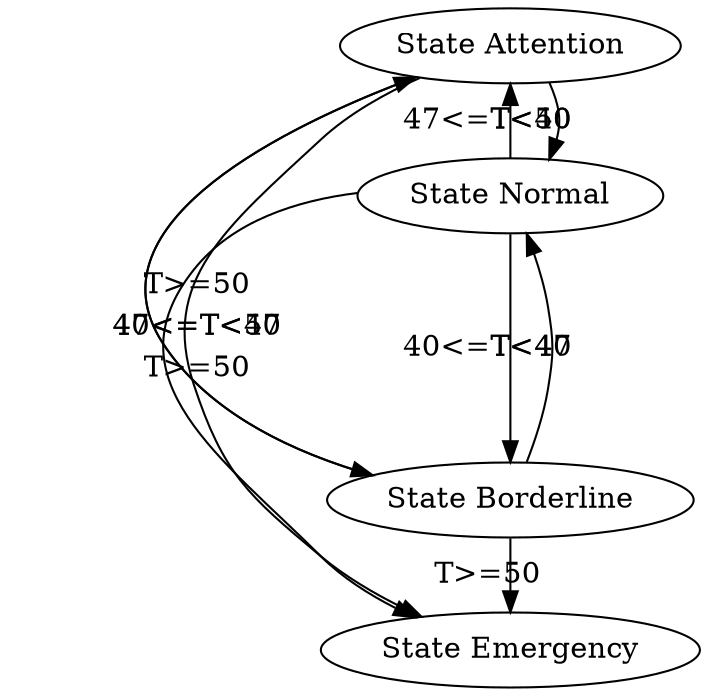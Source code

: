 
digraph G {
    graph [rankdir=LR; overlap=false;];

    norm[label="State Normal"];
    bord[label="State Borderline"];
    attn[label="State Attention"];
    emerg[label="State Emergency"];

    norm->bord[label="40<=T<47"];
    norm->attn[label="47<=T<50"];
    norm->emerg[label="T>=50"];

    bord->norm[label="T<40"];
    bord->attn[label="47<=T<50"];
    bord->emerg[label="T>=50"];

    attn->norm[label="T<40"];
    attn->bord[label="40<=T<47"];
    attn->emerg[label="T>=50"];
    
    {rank=same; norm bord attn emerg};
}

